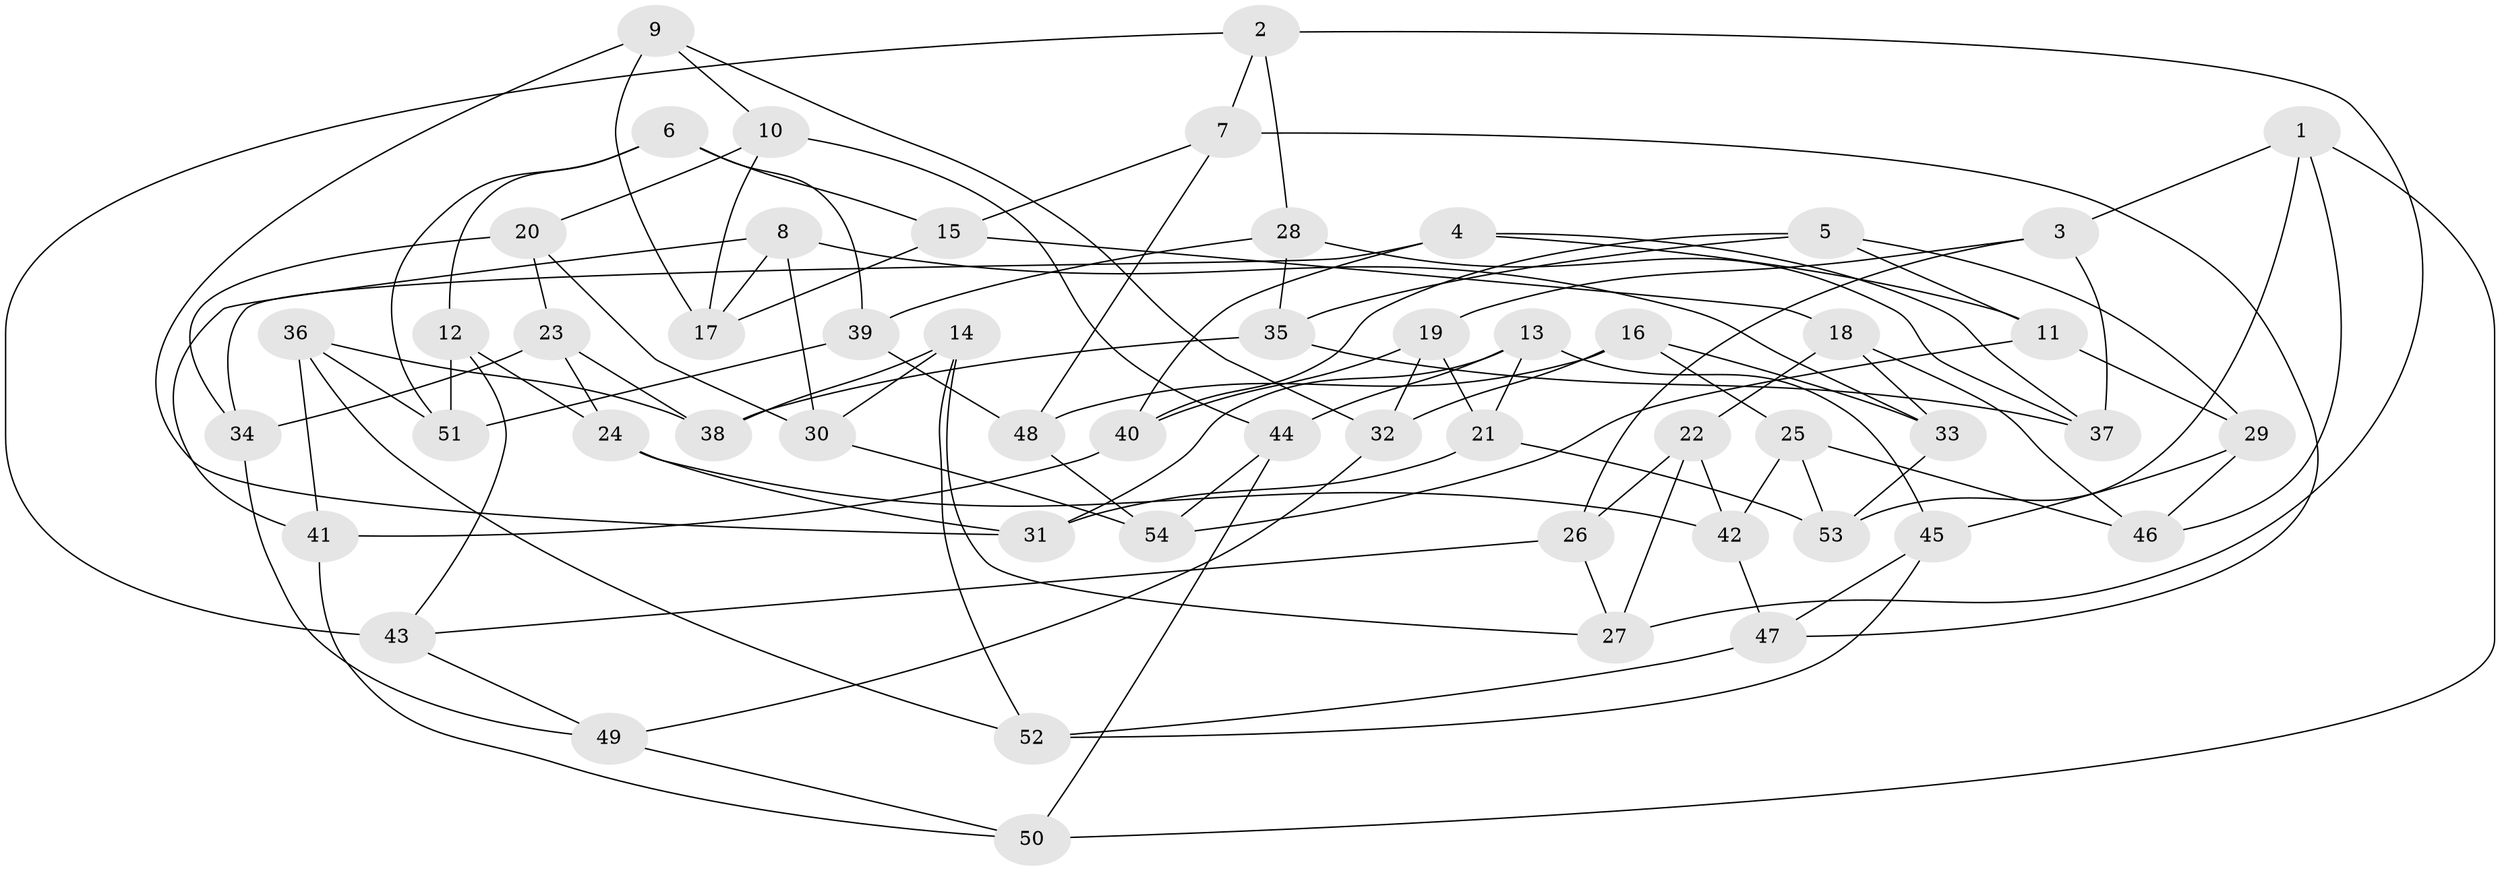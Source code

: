 // coarse degree distribution, {8: 0.05405405405405406, 9: 0.02702702702702703, 6: 0.10810810810810811, 4: 0.6756756756756757, 5: 0.08108108108108109, 3: 0.02702702702702703, 7: 0.02702702702702703}
// Generated by graph-tools (version 1.1) at 2025/20/03/04/25 18:20:39]
// undirected, 54 vertices, 108 edges
graph export_dot {
graph [start="1"]
  node [color=gray90,style=filled];
  1;
  2;
  3;
  4;
  5;
  6;
  7;
  8;
  9;
  10;
  11;
  12;
  13;
  14;
  15;
  16;
  17;
  18;
  19;
  20;
  21;
  22;
  23;
  24;
  25;
  26;
  27;
  28;
  29;
  30;
  31;
  32;
  33;
  34;
  35;
  36;
  37;
  38;
  39;
  40;
  41;
  42;
  43;
  44;
  45;
  46;
  47;
  48;
  49;
  50;
  51;
  52;
  53;
  54;
  1 -- 46;
  1 -- 50;
  1 -- 3;
  1 -- 53;
  2 -- 43;
  2 -- 27;
  2 -- 7;
  2 -- 28;
  3 -- 26;
  3 -- 19;
  3 -- 37;
  4 -- 11;
  4 -- 40;
  4 -- 37;
  4 -- 34;
  5 -- 11;
  5 -- 35;
  5 -- 40;
  5 -- 29;
  6 -- 15;
  6 -- 12;
  6 -- 51;
  6 -- 39;
  7 -- 15;
  7 -- 48;
  7 -- 47;
  8 -- 41;
  8 -- 30;
  8 -- 17;
  8 -- 33;
  9 -- 10;
  9 -- 31;
  9 -- 32;
  9 -- 17;
  10 -- 44;
  10 -- 17;
  10 -- 20;
  11 -- 54;
  11 -- 29;
  12 -- 51;
  12 -- 24;
  12 -- 43;
  13 -- 45;
  13 -- 44;
  13 -- 31;
  13 -- 21;
  14 -- 27;
  14 -- 30;
  14 -- 38;
  14 -- 52;
  15 -- 18;
  15 -- 17;
  16 -- 25;
  16 -- 32;
  16 -- 33;
  16 -- 48;
  18 -- 46;
  18 -- 33;
  18 -- 22;
  19 -- 32;
  19 -- 40;
  19 -- 21;
  20 -- 30;
  20 -- 34;
  20 -- 23;
  21 -- 31;
  21 -- 53;
  22 -- 26;
  22 -- 42;
  22 -- 27;
  23 -- 34;
  23 -- 38;
  23 -- 24;
  24 -- 31;
  24 -- 42;
  25 -- 53;
  25 -- 46;
  25 -- 42;
  26 -- 43;
  26 -- 27;
  28 -- 37;
  28 -- 39;
  28 -- 35;
  29 -- 46;
  29 -- 45;
  30 -- 54;
  32 -- 49;
  33 -- 53;
  34 -- 49;
  35 -- 38;
  35 -- 37;
  36 -- 51;
  36 -- 38;
  36 -- 41;
  36 -- 52;
  39 -- 48;
  39 -- 51;
  40 -- 41;
  41 -- 50;
  42 -- 47;
  43 -- 49;
  44 -- 54;
  44 -- 50;
  45 -- 47;
  45 -- 52;
  47 -- 52;
  48 -- 54;
  49 -- 50;
}
